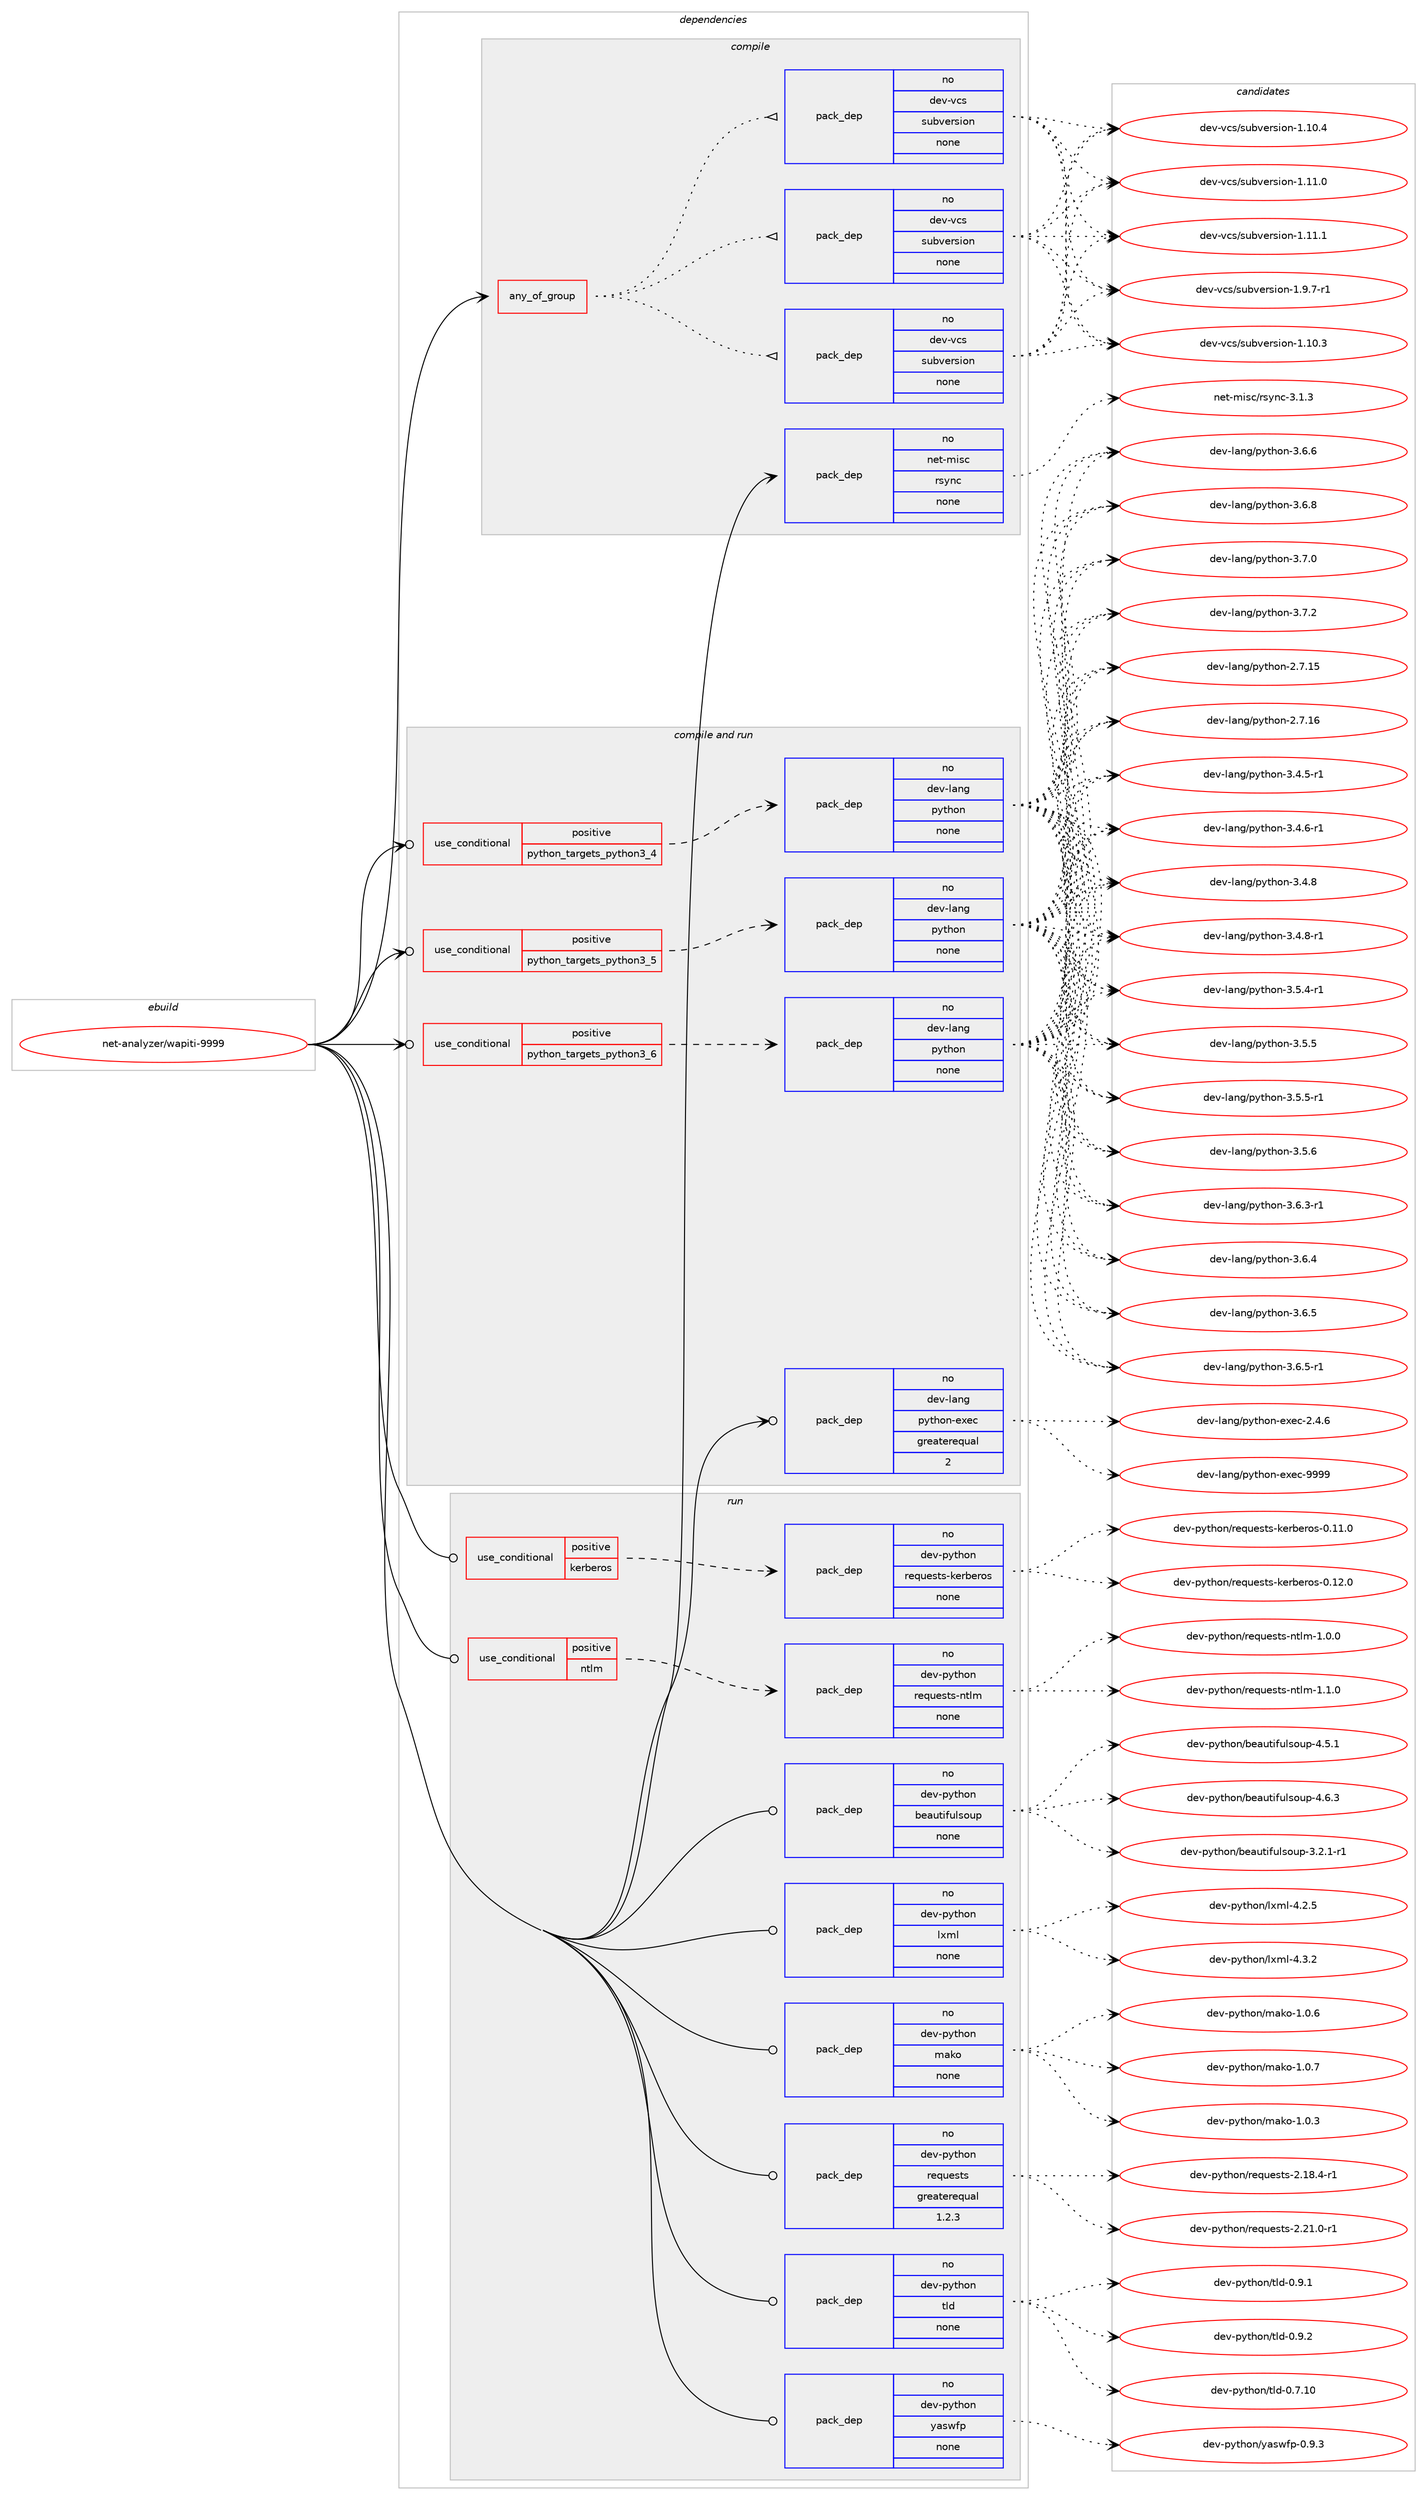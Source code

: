 digraph prolog {

# *************
# Graph options
# *************

newrank=true;
concentrate=true;
compound=true;
graph [rankdir=LR,fontname=Helvetica,fontsize=10,ranksep=1.5];#, ranksep=2.5, nodesep=0.2];
edge  [arrowhead=vee];
node  [fontname=Helvetica,fontsize=10];

# **********
# The ebuild
# **********

subgraph cluster_leftcol {
color=gray;
rank=same;
label=<<i>ebuild</i>>;
id [label="net-analyzer/wapiti-9999", color=red, width=4, href="../net-analyzer/wapiti-9999.svg"];
}

# ****************
# The dependencies
# ****************

subgraph cluster_midcol {
color=gray;
label=<<i>dependencies</i>>;
subgraph cluster_compile {
fillcolor="#eeeeee";
style=filled;
label=<<i>compile</i>>;
subgraph any25902 {
dependency1647644 [label=<<TABLE BORDER="0" CELLBORDER="1" CELLSPACING="0" CELLPADDING="4"><TR><TD CELLPADDING="10">any_of_group</TD></TR></TABLE>>, shape=none, color=red];subgraph pack1178189 {
dependency1647645 [label=<<TABLE BORDER="0" CELLBORDER="1" CELLSPACING="0" CELLPADDING="4" WIDTH="220"><TR><TD ROWSPAN="6" CELLPADDING="30">pack_dep</TD></TR><TR><TD WIDTH="110">no</TD></TR><TR><TD>dev-vcs</TD></TR><TR><TD>subversion</TD></TR><TR><TD>none</TD></TR><TR><TD></TD></TR></TABLE>>, shape=none, color=blue];
}
dependency1647644:e -> dependency1647645:w [weight=20,style="dotted",arrowhead="oinv"];
subgraph pack1178190 {
dependency1647646 [label=<<TABLE BORDER="0" CELLBORDER="1" CELLSPACING="0" CELLPADDING="4" WIDTH="220"><TR><TD ROWSPAN="6" CELLPADDING="30">pack_dep</TD></TR><TR><TD WIDTH="110">no</TD></TR><TR><TD>dev-vcs</TD></TR><TR><TD>subversion</TD></TR><TR><TD>none</TD></TR><TR><TD></TD></TR></TABLE>>, shape=none, color=blue];
}
dependency1647644:e -> dependency1647646:w [weight=20,style="dotted",arrowhead="oinv"];
subgraph pack1178191 {
dependency1647647 [label=<<TABLE BORDER="0" CELLBORDER="1" CELLSPACING="0" CELLPADDING="4" WIDTH="220"><TR><TD ROWSPAN="6" CELLPADDING="30">pack_dep</TD></TR><TR><TD WIDTH="110">no</TD></TR><TR><TD>dev-vcs</TD></TR><TR><TD>subversion</TD></TR><TR><TD>none</TD></TR><TR><TD></TD></TR></TABLE>>, shape=none, color=blue];
}
dependency1647644:e -> dependency1647647:w [weight=20,style="dotted",arrowhead="oinv"];
}
id:e -> dependency1647644:w [weight=20,style="solid",arrowhead="vee"];
subgraph pack1178192 {
dependency1647648 [label=<<TABLE BORDER="0" CELLBORDER="1" CELLSPACING="0" CELLPADDING="4" WIDTH="220"><TR><TD ROWSPAN="6" CELLPADDING="30">pack_dep</TD></TR><TR><TD WIDTH="110">no</TD></TR><TR><TD>net-misc</TD></TR><TR><TD>rsync</TD></TR><TR><TD>none</TD></TR><TR><TD></TD></TR></TABLE>>, shape=none, color=blue];
}
id:e -> dependency1647648:w [weight=20,style="solid",arrowhead="vee"];
}
subgraph cluster_compileandrun {
fillcolor="#eeeeee";
style=filled;
label=<<i>compile and run</i>>;
subgraph cond442778 {
dependency1647649 [label=<<TABLE BORDER="0" CELLBORDER="1" CELLSPACING="0" CELLPADDING="4"><TR><TD ROWSPAN="3" CELLPADDING="10">use_conditional</TD></TR><TR><TD>positive</TD></TR><TR><TD>python_targets_python3_4</TD></TR></TABLE>>, shape=none, color=red];
subgraph pack1178193 {
dependency1647650 [label=<<TABLE BORDER="0" CELLBORDER="1" CELLSPACING="0" CELLPADDING="4" WIDTH="220"><TR><TD ROWSPAN="6" CELLPADDING="30">pack_dep</TD></TR><TR><TD WIDTH="110">no</TD></TR><TR><TD>dev-lang</TD></TR><TR><TD>python</TD></TR><TR><TD>none</TD></TR><TR><TD></TD></TR></TABLE>>, shape=none, color=blue];
}
dependency1647649:e -> dependency1647650:w [weight=20,style="dashed",arrowhead="vee"];
}
id:e -> dependency1647649:w [weight=20,style="solid",arrowhead="odotvee"];
subgraph cond442779 {
dependency1647651 [label=<<TABLE BORDER="0" CELLBORDER="1" CELLSPACING="0" CELLPADDING="4"><TR><TD ROWSPAN="3" CELLPADDING="10">use_conditional</TD></TR><TR><TD>positive</TD></TR><TR><TD>python_targets_python3_5</TD></TR></TABLE>>, shape=none, color=red];
subgraph pack1178194 {
dependency1647652 [label=<<TABLE BORDER="0" CELLBORDER="1" CELLSPACING="0" CELLPADDING="4" WIDTH="220"><TR><TD ROWSPAN="6" CELLPADDING="30">pack_dep</TD></TR><TR><TD WIDTH="110">no</TD></TR><TR><TD>dev-lang</TD></TR><TR><TD>python</TD></TR><TR><TD>none</TD></TR><TR><TD></TD></TR></TABLE>>, shape=none, color=blue];
}
dependency1647651:e -> dependency1647652:w [weight=20,style="dashed",arrowhead="vee"];
}
id:e -> dependency1647651:w [weight=20,style="solid",arrowhead="odotvee"];
subgraph cond442780 {
dependency1647653 [label=<<TABLE BORDER="0" CELLBORDER="1" CELLSPACING="0" CELLPADDING="4"><TR><TD ROWSPAN="3" CELLPADDING="10">use_conditional</TD></TR><TR><TD>positive</TD></TR><TR><TD>python_targets_python3_6</TD></TR></TABLE>>, shape=none, color=red];
subgraph pack1178195 {
dependency1647654 [label=<<TABLE BORDER="0" CELLBORDER="1" CELLSPACING="0" CELLPADDING="4" WIDTH="220"><TR><TD ROWSPAN="6" CELLPADDING="30">pack_dep</TD></TR><TR><TD WIDTH="110">no</TD></TR><TR><TD>dev-lang</TD></TR><TR><TD>python</TD></TR><TR><TD>none</TD></TR><TR><TD></TD></TR></TABLE>>, shape=none, color=blue];
}
dependency1647653:e -> dependency1647654:w [weight=20,style="dashed",arrowhead="vee"];
}
id:e -> dependency1647653:w [weight=20,style="solid",arrowhead="odotvee"];
subgraph pack1178196 {
dependency1647655 [label=<<TABLE BORDER="0" CELLBORDER="1" CELLSPACING="0" CELLPADDING="4" WIDTH="220"><TR><TD ROWSPAN="6" CELLPADDING="30">pack_dep</TD></TR><TR><TD WIDTH="110">no</TD></TR><TR><TD>dev-lang</TD></TR><TR><TD>python-exec</TD></TR><TR><TD>greaterequal</TD></TR><TR><TD>2</TD></TR></TABLE>>, shape=none, color=blue];
}
id:e -> dependency1647655:w [weight=20,style="solid",arrowhead="odotvee"];
}
subgraph cluster_run {
fillcolor="#eeeeee";
style=filled;
label=<<i>run</i>>;
subgraph cond442781 {
dependency1647656 [label=<<TABLE BORDER="0" CELLBORDER="1" CELLSPACING="0" CELLPADDING="4"><TR><TD ROWSPAN="3" CELLPADDING="10">use_conditional</TD></TR><TR><TD>positive</TD></TR><TR><TD>kerberos</TD></TR></TABLE>>, shape=none, color=red];
subgraph pack1178197 {
dependency1647657 [label=<<TABLE BORDER="0" CELLBORDER="1" CELLSPACING="0" CELLPADDING="4" WIDTH="220"><TR><TD ROWSPAN="6" CELLPADDING="30">pack_dep</TD></TR><TR><TD WIDTH="110">no</TD></TR><TR><TD>dev-python</TD></TR><TR><TD>requests-kerberos</TD></TR><TR><TD>none</TD></TR><TR><TD></TD></TR></TABLE>>, shape=none, color=blue];
}
dependency1647656:e -> dependency1647657:w [weight=20,style="dashed",arrowhead="vee"];
}
id:e -> dependency1647656:w [weight=20,style="solid",arrowhead="odot"];
subgraph cond442782 {
dependency1647658 [label=<<TABLE BORDER="0" CELLBORDER="1" CELLSPACING="0" CELLPADDING="4"><TR><TD ROWSPAN="3" CELLPADDING="10">use_conditional</TD></TR><TR><TD>positive</TD></TR><TR><TD>ntlm</TD></TR></TABLE>>, shape=none, color=red];
subgraph pack1178198 {
dependency1647659 [label=<<TABLE BORDER="0" CELLBORDER="1" CELLSPACING="0" CELLPADDING="4" WIDTH="220"><TR><TD ROWSPAN="6" CELLPADDING="30">pack_dep</TD></TR><TR><TD WIDTH="110">no</TD></TR><TR><TD>dev-python</TD></TR><TR><TD>requests-ntlm</TD></TR><TR><TD>none</TD></TR><TR><TD></TD></TR></TABLE>>, shape=none, color=blue];
}
dependency1647658:e -> dependency1647659:w [weight=20,style="dashed",arrowhead="vee"];
}
id:e -> dependency1647658:w [weight=20,style="solid",arrowhead="odot"];
subgraph pack1178199 {
dependency1647660 [label=<<TABLE BORDER="0" CELLBORDER="1" CELLSPACING="0" CELLPADDING="4" WIDTH="220"><TR><TD ROWSPAN="6" CELLPADDING="30">pack_dep</TD></TR><TR><TD WIDTH="110">no</TD></TR><TR><TD>dev-python</TD></TR><TR><TD>beautifulsoup</TD></TR><TR><TD>none</TD></TR><TR><TD></TD></TR></TABLE>>, shape=none, color=blue];
}
id:e -> dependency1647660:w [weight=20,style="solid",arrowhead="odot"];
subgraph pack1178200 {
dependency1647661 [label=<<TABLE BORDER="0" CELLBORDER="1" CELLSPACING="0" CELLPADDING="4" WIDTH="220"><TR><TD ROWSPAN="6" CELLPADDING="30">pack_dep</TD></TR><TR><TD WIDTH="110">no</TD></TR><TR><TD>dev-python</TD></TR><TR><TD>lxml</TD></TR><TR><TD>none</TD></TR><TR><TD></TD></TR></TABLE>>, shape=none, color=blue];
}
id:e -> dependency1647661:w [weight=20,style="solid",arrowhead="odot"];
subgraph pack1178201 {
dependency1647662 [label=<<TABLE BORDER="0" CELLBORDER="1" CELLSPACING="0" CELLPADDING="4" WIDTH="220"><TR><TD ROWSPAN="6" CELLPADDING="30">pack_dep</TD></TR><TR><TD WIDTH="110">no</TD></TR><TR><TD>dev-python</TD></TR><TR><TD>mako</TD></TR><TR><TD>none</TD></TR><TR><TD></TD></TR></TABLE>>, shape=none, color=blue];
}
id:e -> dependency1647662:w [weight=20,style="solid",arrowhead="odot"];
subgraph pack1178202 {
dependency1647663 [label=<<TABLE BORDER="0" CELLBORDER="1" CELLSPACING="0" CELLPADDING="4" WIDTH="220"><TR><TD ROWSPAN="6" CELLPADDING="30">pack_dep</TD></TR><TR><TD WIDTH="110">no</TD></TR><TR><TD>dev-python</TD></TR><TR><TD>requests</TD></TR><TR><TD>greaterequal</TD></TR><TR><TD>1.2.3</TD></TR></TABLE>>, shape=none, color=blue];
}
id:e -> dependency1647663:w [weight=20,style="solid",arrowhead="odot"];
subgraph pack1178203 {
dependency1647664 [label=<<TABLE BORDER="0" CELLBORDER="1" CELLSPACING="0" CELLPADDING="4" WIDTH="220"><TR><TD ROWSPAN="6" CELLPADDING="30">pack_dep</TD></TR><TR><TD WIDTH="110">no</TD></TR><TR><TD>dev-python</TD></TR><TR><TD>tld</TD></TR><TR><TD>none</TD></TR><TR><TD></TD></TR></TABLE>>, shape=none, color=blue];
}
id:e -> dependency1647664:w [weight=20,style="solid",arrowhead="odot"];
subgraph pack1178204 {
dependency1647665 [label=<<TABLE BORDER="0" CELLBORDER="1" CELLSPACING="0" CELLPADDING="4" WIDTH="220"><TR><TD ROWSPAN="6" CELLPADDING="30">pack_dep</TD></TR><TR><TD WIDTH="110">no</TD></TR><TR><TD>dev-python</TD></TR><TR><TD>yaswfp</TD></TR><TR><TD>none</TD></TR><TR><TD></TD></TR></TABLE>>, shape=none, color=blue];
}
id:e -> dependency1647665:w [weight=20,style="solid",arrowhead="odot"];
}
}

# **************
# The candidates
# **************

subgraph cluster_choices {
rank=same;
color=gray;
label=<<i>candidates</i>>;

subgraph choice1178189 {
color=black;
nodesep=1;
choice1001011184511899115471151179811810111411510511111045494649484651 [label="dev-vcs/subversion-1.10.3", color=red, width=4,href="../dev-vcs/subversion-1.10.3.svg"];
choice1001011184511899115471151179811810111411510511111045494649484652 [label="dev-vcs/subversion-1.10.4", color=red, width=4,href="../dev-vcs/subversion-1.10.4.svg"];
choice1001011184511899115471151179811810111411510511111045494649494648 [label="dev-vcs/subversion-1.11.0", color=red, width=4,href="../dev-vcs/subversion-1.11.0.svg"];
choice1001011184511899115471151179811810111411510511111045494649494649 [label="dev-vcs/subversion-1.11.1", color=red, width=4,href="../dev-vcs/subversion-1.11.1.svg"];
choice100101118451189911547115117981181011141151051111104549465746554511449 [label="dev-vcs/subversion-1.9.7-r1", color=red, width=4,href="../dev-vcs/subversion-1.9.7-r1.svg"];
dependency1647645:e -> choice1001011184511899115471151179811810111411510511111045494649484651:w [style=dotted,weight="100"];
dependency1647645:e -> choice1001011184511899115471151179811810111411510511111045494649484652:w [style=dotted,weight="100"];
dependency1647645:e -> choice1001011184511899115471151179811810111411510511111045494649494648:w [style=dotted,weight="100"];
dependency1647645:e -> choice1001011184511899115471151179811810111411510511111045494649494649:w [style=dotted,weight="100"];
dependency1647645:e -> choice100101118451189911547115117981181011141151051111104549465746554511449:w [style=dotted,weight="100"];
}
subgraph choice1178190 {
color=black;
nodesep=1;
choice1001011184511899115471151179811810111411510511111045494649484651 [label="dev-vcs/subversion-1.10.3", color=red, width=4,href="../dev-vcs/subversion-1.10.3.svg"];
choice1001011184511899115471151179811810111411510511111045494649484652 [label="dev-vcs/subversion-1.10.4", color=red, width=4,href="../dev-vcs/subversion-1.10.4.svg"];
choice1001011184511899115471151179811810111411510511111045494649494648 [label="dev-vcs/subversion-1.11.0", color=red, width=4,href="../dev-vcs/subversion-1.11.0.svg"];
choice1001011184511899115471151179811810111411510511111045494649494649 [label="dev-vcs/subversion-1.11.1", color=red, width=4,href="../dev-vcs/subversion-1.11.1.svg"];
choice100101118451189911547115117981181011141151051111104549465746554511449 [label="dev-vcs/subversion-1.9.7-r1", color=red, width=4,href="../dev-vcs/subversion-1.9.7-r1.svg"];
dependency1647646:e -> choice1001011184511899115471151179811810111411510511111045494649484651:w [style=dotted,weight="100"];
dependency1647646:e -> choice1001011184511899115471151179811810111411510511111045494649484652:w [style=dotted,weight="100"];
dependency1647646:e -> choice1001011184511899115471151179811810111411510511111045494649494648:w [style=dotted,weight="100"];
dependency1647646:e -> choice1001011184511899115471151179811810111411510511111045494649494649:w [style=dotted,weight="100"];
dependency1647646:e -> choice100101118451189911547115117981181011141151051111104549465746554511449:w [style=dotted,weight="100"];
}
subgraph choice1178191 {
color=black;
nodesep=1;
choice1001011184511899115471151179811810111411510511111045494649484651 [label="dev-vcs/subversion-1.10.3", color=red, width=4,href="../dev-vcs/subversion-1.10.3.svg"];
choice1001011184511899115471151179811810111411510511111045494649484652 [label="dev-vcs/subversion-1.10.4", color=red, width=4,href="../dev-vcs/subversion-1.10.4.svg"];
choice1001011184511899115471151179811810111411510511111045494649494648 [label="dev-vcs/subversion-1.11.0", color=red, width=4,href="../dev-vcs/subversion-1.11.0.svg"];
choice1001011184511899115471151179811810111411510511111045494649494649 [label="dev-vcs/subversion-1.11.1", color=red, width=4,href="../dev-vcs/subversion-1.11.1.svg"];
choice100101118451189911547115117981181011141151051111104549465746554511449 [label="dev-vcs/subversion-1.9.7-r1", color=red, width=4,href="../dev-vcs/subversion-1.9.7-r1.svg"];
dependency1647647:e -> choice1001011184511899115471151179811810111411510511111045494649484651:w [style=dotted,weight="100"];
dependency1647647:e -> choice1001011184511899115471151179811810111411510511111045494649484652:w [style=dotted,weight="100"];
dependency1647647:e -> choice1001011184511899115471151179811810111411510511111045494649494648:w [style=dotted,weight="100"];
dependency1647647:e -> choice1001011184511899115471151179811810111411510511111045494649494649:w [style=dotted,weight="100"];
dependency1647647:e -> choice100101118451189911547115117981181011141151051111104549465746554511449:w [style=dotted,weight="100"];
}
subgraph choice1178192 {
color=black;
nodesep=1;
choice11010111645109105115994711411512111099455146494651 [label="net-misc/rsync-3.1.3", color=red, width=4,href="../net-misc/rsync-3.1.3.svg"];
dependency1647648:e -> choice11010111645109105115994711411512111099455146494651:w [style=dotted,weight="100"];
}
subgraph choice1178193 {
color=black;
nodesep=1;
choice10010111845108971101034711212111610411111045504655464953 [label="dev-lang/python-2.7.15", color=red, width=4,href="../dev-lang/python-2.7.15.svg"];
choice10010111845108971101034711212111610411111045504655464954 [label="dev-lang/python-2.7.16", color=red, width=4,href="../dev-lang/python-2.7.16.svg"];
choice1001011184510897110103471121211161041111104551465246534511449 [label="dev-lang/python-3.4.5-r1", color=red, width=4,href="../dev-lang/python-3.4.5-r1.svg"];
choice1001011184510897110103471121211161041111104551465246544511449 [label="dev-lang/python-3.4.6-r1", color=red, width=4,href="../dev-lang/python-3.4.6-r1.svg"];
choice100101118451089711010347112121116104111110455146524656 [label="dev-lang/python-3.4.8", color=red, width=4,href="../dev-lang/python-3.4.8.svg"];
choice1001011184510897110103471121211161041111104551465246564511449 [label="dev-lang/python-3.4.8-r1", color=red, width=4,href="../dev-lang/python-3.4.8-r1.svg"];
choice1001011184510897110103471121211161041111104551465346524511449 [label="dev-lang/python-3.5.4-r1", color=red, width=4,href="../dev-lang/python-3.5.4-r1.svg"];
choice100101118451089711010347112121116104111110455146534653 [label="dev-lang/python-3.5.5", color=red, width=4,href="../dev-lang/python-3.5.5.svg"];
choice1001011184510897110103471121211161041111104551465346534511449 [label="dev-lang/python-3.5.5-r1", color=red, width=4,href="../dev-lang/python-3.5.5-r1.svg"];
choice100101118451089711010347112121116104111110455146534654 [label="dev-lang/python-3.5.6", color=red, width=4,href="../dev-lang/python-3.5.6.svg"];
choice1001011184510897110103471121211161041111104551465446514511449 [label="dev-lang/python-3.6.3-r1", color=red, width=4,href="../dev-lang/python-3.6.3-r1.svg"];
choice100101118451089711010347112121116104111110455146544652 [label="dev-lang/python-3.6.4", color=red, width=4,href="../dev-lang/python-3.6.4.svg"];
choice100101118451089711010347112121116104111110455146544653 [label="dev-lang/python-3.6.5", color=red, width=4,href="../dev-lang/python-3.6.5.svg"];
choice1001011184510897110103471121211161041111104551465446534511449 [label="dev-lang/python-3.6.5-r1", color=red, width=4,href="../dev-lang/python-3.6.5-r1.svg"];
choice100101118451089711010347112121116104111110455146544654 [label="dev-lang/python-3.6.6", color=red, width=4,href="../dev-lang/python-3.6.6.svg"];
choice100101118451089711010347112121116104111110455146544656 [label="dev-lang/python-3.6.8", color=red, width=4,href="../dev-lang/python-3.6.8.svg"];
choice100101118451089711010347112121116104111110455146554648 [label="dev-lang/python-3.7.0", color=red, width=4,href="../dev-lang/python-3.7.0.svg"];
choice100101118451089711010347112121116104111110455146554650 [label="dev-lang/python-3.7.2", color=red, width=4,href="../dev-lang/python-3.7.2.svg"];
dependency1647650:e -> choice10010111845108971101034711212111610411111045504655464953:w [style=dotted,weight="100"];
dependency1647650:e -> choice10010111845108971101034711212111610411111045504655464954:w [style=dotted,weight="100"];
dependency1647650:e -> choice1001011184510897110103471121211161041111104551465246534511449:w [style=dotted,weight="100"];
dependency1647650:e -> choice1001011184510897110103471121211161041111104551465246544511449:w [style=dotted,weight="100"];
dependency1647650:e -> choice100101118451089711010347112121116104111110455146524656:w [style=dotted,weight="100"];
dependency1647650:e -> choice1001011184510897110103471121211161041111104551465246564511449:w [style=dotted,weight="100"];
dependency1647650:e -> choice1001011184510897110103471121211161041111104551465346524511449:w [style=dotted,weight="100"];
dependency1647650:e -> choice100101118451089711010347112121116104111110455146534653:w [style=dotted,weight="100"];
dependency1647650:e -> choice1001011184510897110103471121211161041111104551465346534511449:w [style=dotted,weight="100"];
dependency1647650:e -> choice100101118451089711010347112121116104111110455146534654:w [style=dotted,weight="100"];
dependency1647650:e -> choice1001011184510897110103471121211161041111104551465446514511449:w [style=dotted,weight="100"];
dependency1647650:e -> choice100101118451089711010347112121116104111110455146544652:w [style=dotted,weight="100"];
dependency1647650:e -> choice100101118451089711010347112121116104111110455146544653:w [style=dotted,weight="100"];
dependency1647650:e -> choice1001011184510897110103471121211161041111104551465446534511449:w [style=dotted,weight="100"];
dependency1647650:e -> choice100101118451089711010347112121116104111110455146544654:w [style=dotted,weight="100"];
dependency1647650:e -> choice100101118451089711010347112121116104111110455146544656:w [style=dotted,weight="100"];
dependency1647650:e -> choice100101118451089711010347112121116104111110455146554648:w [style=dotted,weight="100"];
dependency1647650:e -> choice100101118451089711010347112121116104111110455146554650:w [style=dotted,weight="100"];
}
subgraph choice1178194 {
color=black;
nodesep=1;
choice10010111845108971101034711212111610411111045504655464953 [label="dev-lang/python-2.7.15", color=red, width=4,href="../dev-lang/python-2.7.15.svg"];
choice10010111845108971101034711212111610411111045504655464954 [label="dev-lang/python-2.7.16", color=red, width=4,href="../dev-lang/python-2.7.16.svg"];
choice1001011184510897110103471121211161041111104551465246534511449 [label="dev-lang/python-3.4.5-r1", color=red, width=4,href="../dev-lang/python-3.4.5-r1.svg"];
choice1001011184510897110103471121211161041111104551465246544511449 [label="dev-lang/python-3.4.6-r1", color=red, width=4,href="../dev-lang/python-3.4.6-r1.svg"];
choice100101118451089711010347112121116104111110455146524656 [label="dev-lang/python-3.4.8", color=red, width=4,href="../dev-lang/python-3.4.8.svg"];
choice1001011184510897110103471121211161041111104551465246564511449 [label="dev-lang/python-3.4.8-r1", color=red, width=4,href="../dev-lang/python-3.4.8-r1.svg"];
choice1001011184510897110103471121211161041111104551465346524511449 [label="dev-lang/python-3.5.4-r1", color=red, width=4,href="../dev-lang/python-3.5.4-r1.svg"];
choice100101118451089711010347112121116104111110455146534653 [label="dev-lang/python-3.5.5", color=red, width=4,href="../dev-lang/python-3.5.5.svg"];
choice1001011184510897110103471121211161041111104551465346534511449 [label="dev-lang/python-3.5.5-r1", color=red, width=4,href="../dev-lang/python-3.5.5-r1.svg"];
choice100101118451089711010347112121116104111110455146534654 [label="dev-lang/python-3.5.6", color=red, width=4,href="../dev-lang/python-3.5.6.svg"];
choice1001011184510897110103471121211161041111104551465446514511449 [label="dev-lang/python-3.6.3-r1", color=red, width=4,href="../dev-lang/python-3.6.3-r1.svg"];
choice100101118451089711010347112121116104111110455146544652 [label="dev-lang/python-3.6.4", color=red, width=4,href="../dev-lang/python-3.6.4.svg"];
choice100101118451089711010347112121116104111110455146544653 [label="dev-lang/python-3.6.5", color=red, width=4,href="../dev-lang/python-3.6.5.svg"];
choice1001011184510897110103471121211161041111104551465446534511449 [label="dev-lang/python-3.6.5-r1", color=red, width=4,href="../dev-lang/python-3.6.5-r1.svg"];
choice100101118451089711010347112121116104111110455146544654 [label="dev-lang/python-3.6.6", color=red, width=4,href="../dev-lang/python-3.6.6.svg"];
choice100101118451089711010347112121116104111110455146544656 [label="dev-lang/python-3.6.8", color=red, width=4,href="../dev-lang/python-3.6.8.svg"];
choice100101118451089711010347112121116104111110455146554648 [label="dev-lang/python-3.7.0", color=red, width=4,href="../dev-lang/python-3.7.0.svg"];
choice100101118451089711010347112121116104111110455146554650 [label="dev-lang/python-3.7.2", color=red, width=4,href="../dev-lang/python-3.7.2.svg"];
dependency1647652:e -> choice10010111845108971101034711212111610411111045504655464953:w [style=dotted,weight="100"];
dependency1647652:e -> choice10010111845108971101034711212111610411111045504655464954:w [style=dotted,weight="100"];
dependency1647652:e -> choice1001011184510897110103471121211161041111104551465246534511449:w [style=dotted,weight="100"];
dependency1647652:e -> choice1001011184510897110103471121211161041111104551465246544511449:w [style=dotted,weight="100"];
dependency1647652:e -> choice100101118451089711010347112121116104111110455146524656:w [style=dotted,weight="100"];
dependency1647652:e -> choice1001011184510897110103471121211161041111104551465246564511449:w [style=dotted,weight="100"];
dependency1647652:e -> choice1001011184510897110103471121211161041111104551465346524511449:w [style=dotted,weight="100"];
dependency1647652:e -> choice100101118451089711010347112121116104111110455146534653:w [style=dotted,weight="100"];
dependency1647652:e -> choice1001011184510897110103471121211161041111104551465346534511449:w [style=dotted,weight="100"];
dependency1647652:e -> choice100101118451089711010347112121116104111110455146534654:w [style=dotted,weight="100"];
dependency1647652:e -> choice1001011184510897110103471121211161041111104551465446514511449:w [style=dotted,weight="100"];
dependency1647652:e -> choice100101118451089711010347112121116104111110455146544652:w [style=dotted,weight="100"];
dependency1647652:e -> choice100101118451089711010347112121116104111110455146544653:w [style=dotted,weight="100"];
dependency1647652:e -> choice1001011184510897110103471121211161041111104551465446534511449:w [style=dotted,weight="100"];
dependency1647652:e -> choice100101118451089711010347112121116104111110455146544654:w [style=dotted,weight="100"];
dependency1647652:e -> choice100101118451089711010347112121116104111110455146544656:w [style=dotted,weight="100"];
dependency1647652:e -> choice100101118451089711010347112121116104111110455146554648:w [style=dotted,weight="100"];
dependency1647652:e -> choice100101118451089711010347112121116104111110455146554650:w [style=dotted,weight="100"];
}
subgraph choice1178195 {
color=black;
nodesep=1;
choice10010111845108971101034711212111610411111045504655464953 [label="dev-lang/python-2.7.15", color=red, width=4,href="../dev-lang/python-2.7.15.svg"];
choice10010111845108971101034711212111610411111045504655464954 [label="dev-lang/python-2.7.16", color=red, width=4,href="../dev-lang/python-2.7.16.svg"];
choice1001011184510897110103471121211161041111104551465246534511449 [label="dev-lang/python-3.4.5-r1", color=red, width=4,href="../dev-lang/python-3.4.5-r1.svg"];
choice1001011184510897110103471121211161041111104551465246544511449 [label="dev-lang/python-3.4.6-r1", color=red, width=4,href="../dev-lang/python-3.4.6-r1.svg"];
choice100101118451089711010347112121116104111110455146524656 [label="dev-lang/python-3.4.8", color=red, width=4,href="../dev-lang/python-3.4.8.svg"];
choice1001011184510897110103471121211161041111104551465246564511449 [label="dev-lang/python-3.4.8-r1", color=red, width=4,href="../dev-lang/python-3.4.8-r1.svg"];
choice1001011184510897110103471121211161041111104551465346524511449 [label="dev-lang/python-3.5.4-r1", color=red, width=4,href="../dev-lang/python-3.5.4-r1.svg"];
choice100101118451089711010347112121116104111110455146534653 [label="dev-lang/python-3.5.5", color=red, width=4,href="../dev-lang/python-3.5.5.svg"];
choice1001011184510897110103471121211161041111104551465346534511449 [label="dev-lang/python-3.5.5-r1", color=red, width=4,href="../dev-lang/python-3.5.5-r1.svg"];
choice100101118451089711010347112121116104111110455146534654 [label="dev-lang/python-3.5.6", color=red, width=4,href="../dev-lang/python-3.5.6.svg"];
choice1001011184510897110103471121211161041111104551465446514511449 [label="dev-lang/python-3.6.3-r1", color=red, width=4,href="../dev-lang/python-3.6.3-r1.svg"];
choice100101118451089711010347112121116104111110455146544652 [label="dev-lang/python-3.6.4", color=red, width=4,href="../dev-lang/python-3.6.4.svg"];
choice100101118451089711010347112121116104111110455146544653 [label="dev-lang/python-3.6.5", color=red, width=4,href="../dev-lang/python-3.6.5.svg"];
choice1001011184510897110103471121211161041111104551465446534511449 [label="dev-lang/python-3.6.5-r1", color=red, width=4,href="../dev-lang/python-3.6.5-r1.svg"];
choice100101118451089711010347112121116104111110455146544654 [label="dev-lang/python-3.6.6", color=red, width=4,href="../dev-lang/python-3.6.6.svg"];
choice100101118451089711010347112121116104111110455146544656 [label="dev-lang/python-3.6.8", color=red, width=4,href="../dev-lang/python-3.6.8.svg"];
choice100101118451089711010347112121116104111110455146554648 [label="dev-lang/python-3.7.0", color=red, width=4,href="../dev-lang/python-3.7.0.svg"];
choice100101118451089711010347112121116104111110455146554650 [label="dev-lang/python-3.7.2", color=red, width=4,href="../dev-lang/python-3.7.2.svg"];
dependency1647654:e -> choice10010111845108971101034711212111610411111045504655464953:w [style=dotted,weight="100"];
dependency1647654:e -> choice10010111845108971101034711212111610411111045504655464954:w [style=dotted,weight="100"];
dependency1647654:e -> choice1001011184510897110103471121211161041111104551465246534511449:w [style=dotted,weight="100"];
dependency1647654:e -> choice1001011184510897110103471121211161041111104551465246544511449:w [style=dotted,weight="100"];
dependency1647654:e -> choice100101118451089711010347112121116104111110455146524656:w [style=dotted,weight="100"];
dependency1647654:e -> choice1001011184510897110103471121211161041111104551465246564511449:w [style=dotted,weight="100"];
dependency1647654:e -> choice1001011184510897110103471121211161041111104551465346524511449:w [style=dotted,weight="100"];
dependency1647654:e -> choice100101118451089711010347112121116104111110455146534653:w [style=dotted,weight="100"];
dependency1647654:e -> choice1001011184510897110103471121211161041111104551465346534511449:w [style=dotted,weight="100"];
dependency1647654:e -> choice100101118451089711010347112121116104111110455146534654:w [style=dotted,weight="100"];
dependency1647654:e -> choice1001011184510897110103471121211161041111104551465446514511449:w [style=dotted,weight="100"];
dependency1647654:e -> choice100101118451089711010347112121116104111110455146544652:w [style=dotted,weight="100"];
dependency1647654:e -> choice100101118451089711010347112121116104111110455146544653:w [style=dotted,weight="100"];
dependency1647654:e -> choice1001011184510897110103471121211161041111104551465446534511449:w [style=dotted,weight="100"];
dependency1647654:e -> choice100101118451089711010347112121116104111110455146544654:w [style=dotted,weight="100"];
dependency1647654:e -> choice100101118451089711010347112121116104111110455146544656:w [style=dotted,weight="100"];
dependency1647654:e -> choice100101118451089711010347112121116104111110455146554648:w [style=dotted,weight="100"];
dependency1647654:e -> choice100101118451089711010347112121116104111110455146554650:w [style=dotted,weight="100"];
}
subgraph choice1178196 {
color=black;
nodesep=1;
choice1001011184510897110103471121211161041111104510112010199455046524654 [label="dev-lang/python-exec-2.4.6", color=red, width=4,href="../dev-lang/python-exec-2.4.6.svg"];
choice10010111845108971101034711212111610411111045101120101994557575757 [label="dev-lang/python-exec-9999", color=red, width=4,href="../dev-lang/python-exec-9999.svg"];
dependency1647655:e -> choice1001011184510897110103471121211161041111104510112010199455046524654:w [style=dotted,weight="100"];
dependency1647655:e -> choice10010111845108971101034711212111610411111045101120101994557575757:w [style=dotted,weight="100"];
}
subgraph choice1178197 {
color=black;
nodesep=1;
choice1001011184511212111610411111047114101113117101115116115451071011149810111411111545484649494648 [label="dev-python/requests-kerberos-0.11.0", color=red, width=4,href="../dev-python/requests-kerberos-0.11.0.svg"];
choice1001011184511212111610411111047114101113117101115116115451071011149810111411111545484649504648 [label="dev-python/requests-kerberos-0.12.0", color=red, width=4,href="../dev-python/requests-kerberos-0.12.0.svg"];
dependency1647657:e -> choice1001011184511212111610411111047114101113117101115116115451071011149810111411111545484649494648:w [style=dotted,weight="100"];
dependency1647657:e -> choice1001011184511212111610411111047114101113117101115116115451071011149810111411111545484649504648:w [style=dotted,weight="100"];
}
subgraph choice1178198 {
color=black;
nodesep=1;
choice100101118451121211161041111104711410111311710111511611545110116108109454946484648 [label="dev-python/requests-ntlm-1.0.0", color=red, width=4,href="../dev-python/requests-ntlm-1.0.0.svg"];
choice100101118451121211161041111104711410111311710111511611545110116108109454946494648 [label="dev-python/requests-ntlm-1.1.0", color=red, width=4,href="../dev-python/requests-ntlm-1.1.0.svg"];
dependency1647659:e -> choice100101118451121211161041111104711410111311710111511611545110116108109454946484648:w [style=dotted,weight="100"];
dependency1647659:e -> choice100101118451121211161041111104711410111311710111511611545110116108109454946494648:w [style=dotted,weight="100"];
}
subgraph choice1178199 {
color=black;
nodesep=1;
choice100101118451121211161041111104798101971171161051021171081151111171124551465046494511449 [label="dev-python/beautifulsoup-3.2.1-r1", color=red, width=4,href="../dev-python/beautifulsoup-3.2.1-r1.svg"];
choice10010111845112121116104111110479810197117116105102117108115111117112455246534649 [label="dev-python/beautifulsoup-4.5.1", color=red, width=4,href="../dev-python/beautifulsoup-4.5.1.svg"];
choice10010111845112121116104111110479810197117116105102117108115111117112455246544651 [label="dev-python/beautifulsoup-4.6.3", color=red, width=4,href="../dev-python/beautifulsoup-4.6.3.svg"];
dependency1647660:e -> choice100101118451121211161041111104798101971171161051021171081151111171124551465046494511449:w [style=dotted,weight="100"];
dependency1647660:e -> choice10010111845112121116104111110479810197117116105102117108115111117112455246534649:w [style=dotted,weight="100"];
dependency1647660:e -> choice10010111845112121116104111110479810197117116105102117108115111117112455246544651:w [style=dotted,weight="100"];
}
subgraph choice1178200 {
color=black;
nodesep=1;
choice1001011184511212111610411111047108120109108455246504653 [label="dev-python/lxml-4.2.5", color=red, width=4,href="../dev-python/lxml-4.2.5.svg"];
choice1001011184511212111610411111047108120109108455246514650 [label="dev-python/lxml-4.3.2", color=red, width=4,href="../dev-python/lxml-4.3.2.svg"];
dependency1647661:e -> choice1001011184511212111610411111047108120109108455246504653:w [style=dotted,weight="100"];
dependency1647661:e -> choice1001011184511212111610411111047108120109108455246514650:w [style=dotted,weight="100"];
}
subgraph choice1178201 {
color=black;
nodesep=1;
choice100101118451121211161041111104710997107111454946484651 [label="dev-python/mako-1.0.3", color=red, width=4,href="../dev-python/mako-1.0.3.svg"];
choice100101118451121211161041111104710997107111454946484654 [label="dev-python/mako-1.0.6", color=red, width=4,href="../dev-python/mako-1.0.6.svg"];
choice100101118451121211161041111104710997107111454946484655 [label="dev-python/mako-1.0.7", color=red, width=4,href="../dev-python/mako-1.0.7.svg"];
dependency1647662:e -> choice100101118451121211161041111104710997107111454946484651:w [style=dotted,weight="100"];
dependency1647662:e -> choice100101118451121211161041111104710997107111454946484654:w [style=dotted,weight="100"];
dependency1647662:e -> choice100101118451121211161041111104710997107111454946484655:w [style=dotted,weight="100"];
}
subgraph choice1178202 {
color=black;
nodesep=1;
choice1001011184511212111610411111047114101113117101115116115455046495646524511449 [label="dev-python/requests-2.18.4-r1", color=red, width=4,href="../dev-python/requests-2.18.4-r1.svg"];
choice1001011184511212111610411111047114101113117101115116115455046504946484511449 [label="dev-python/requests-2.21.0-r1", color=red, width=4,href="../dev-python/requests-2.21.0-r1.svg"];
dependency1647663:e -> choice1001011184511212111610411111047114101113117101115116115455046495646524511449:w [style=dotted,weight="100"];
dependency1647663:e -> choice1001011184511212111610411111047114101113117101115116115455046504946484511449:w [style=dotted,weight="100"];
}
subgraph choice1178203 {
color=black;
nodesep=1;
choice100101118451121211161041111104711610810045484655464948 [label="dev-python/tld-0.7.10", color=red, width=4,href="../dev-python/tld-0.7.10.svg"];
choice1001011184511212111610411111047116108100454846574649 [label="dev-python/tld-0.9.1", color=red, width=4,href="../dev-python/tld-0.9.1.svg"];
choice1001011184511212111610411111047116108100454846574650 [label="dev-python/tld-0.9.2", color=red, width=4,href="../dev-python/tld-0.9.2.svg"];
dependency1647664:e -> choice100101118451121211161041111104711610810045484655464948:w [style=dotted,weight="100"];
dependency1647664:e -> choice1001011184511212111610411111047116108100454846574649:w [style=dotted,weight="100"];
dependency1647664:e -> choice1001011184511212111610411111047116108100454846574650:w [style=dotted,weight="100"];
}
subgraph choice1178204 {
color=black;
nodesep=1;
choice100101118451121211161041111104712197115119102112454846574651 [label="dev-python/yaswfp-0.9.3", color=red, width=4,href="../dev-python/yaswfp-0.9.3.svg"];
dependency1647665:e -> choice100101118451121211161041111104712197115119102112454846574651:w [style=dotted,weight="100"];
}
}

}
